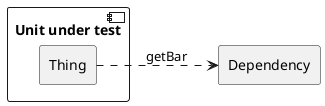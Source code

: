 @startuml communication
skinparam linestyle ortho
left to right direction

component "Unit under test" {
  rectangle "Thing" as thing
}
rectangle "Dependency" as dependency

thing -[dashed]-> dependency: getBar


@enduml
